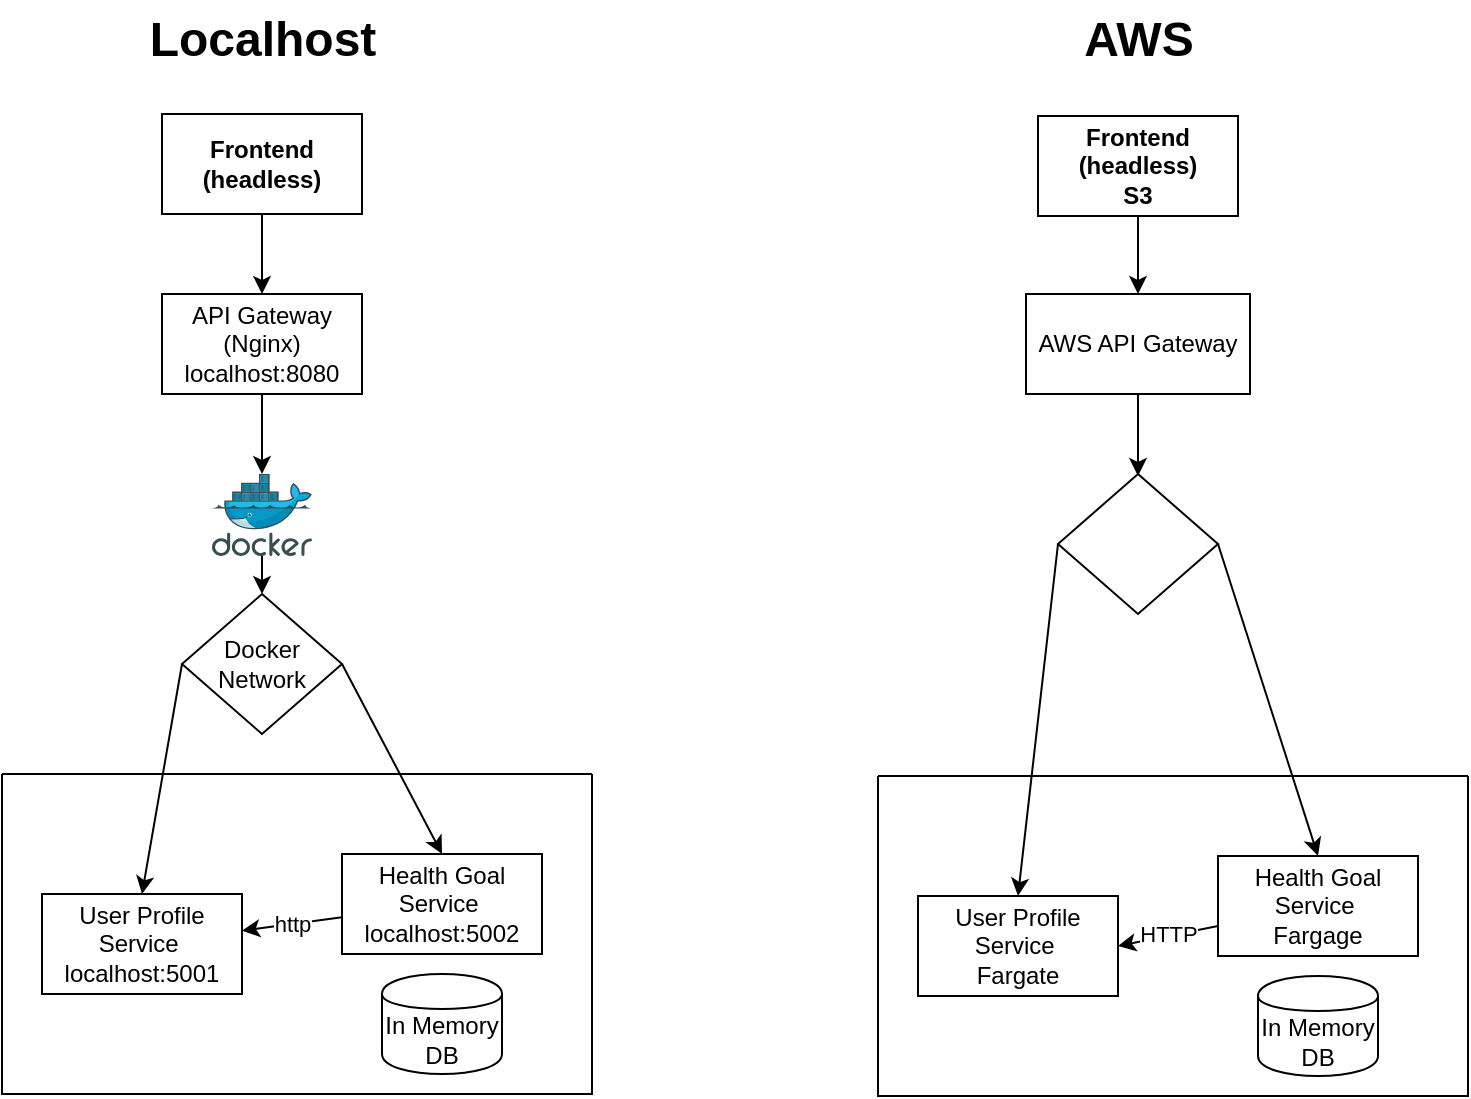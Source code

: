 <mxfile>
    <diagram id="Smpq1kg5UtKRSIPrC06Q" name="Page-1">
        <mxGraphModel dx="1053" dy="731" grid="1" gridSize="10" guides="1" tooltips="1" connect="1" arrows="1" fold="1" page="1" pageScale="1" pageWidth="827" pageHeight="1169" math="0" shadow="0">
            <root>
                <mxCell id="0"/>
                <mxCell id="1" parent="0"/>
                <mxCell id="16" value="" style="edgeStyle=none;html=1;" parent="1" source="8" target="9" edge="1">
                    <mxGeometry relative="1" as="geometry"/>
                </mxCell>
                <mxCell id="8" value="Frontend (headless)" style="html=1;dashed=0;whiteSpace=wrap;fontStyle=1" parent="1" vertex="1">
                    <mxGeometry x="130" y="80" width="100" height="50" as="geometry"/>
                </mxCell>
                <mxCell id="17" value="" style="edgeStyle=none;html=1;" parent="1" source="9" target="10" edge="1">
                    <mxGeometry relative="1" as="geometry"/>
                </mxCell>
                <mxCell id="9" value="API Gateway (Nginx)&lt;div&gt;localhost:8080&lt;br&gt;&lt;/div&gt;" style="html=1;dashed=0;whiteSpace=wrap;" parent="1" vertex="1">
                    <mxGeometry x="130" y="170" width="100" height="50" as="geometry"/>
                </mxCell>
                <mxCell id="20" value="" style="edgeStyle=none;html=1;" parent="1" source="10" target="19" edge="1">
                    <mxGeometry relative="1" as="geometry"/>
                </mxCell>
                <mxCell id="10" value="" style="image;sketch=0;aspect=fixed;html=1;points=[];align=center;fontSize=12;image=img/lib/mscae/Docker.svg;" parent="1" vertex="1">
                    <mxGeometry x="155" y="260" width="50" height="41" as="geometry"/>
                </mxCell>
                <mxCell id="11" value="" style="swimlane;startSize=0;" parent="1" vertex="1">
                    <mxGeometry x="50" y="410" width="295" height="160" as="geometry"/>
                </mxCell>
                <mxCell id="12" value="User Profile Service&amp;nbsp;&lt;br&gt;localhost:5001" style="html=1;dashed=0;whiteSpace=wrap;" parent="11" vertex="1">
                    <mxGeometry x="20" y="60" width="100" height="50" as="geometry"/>
                </mxCell>
                <mxCell id="53" value="" style="edgeStyle=none;html=1;" edge="1" parent="11" source="15" target="12">
                    <mxGeometry relative="1" as="geometry"/>
                </mxCell>
                <mxCell id="54" value="http" style="edgeLabel;html=1;align=center;verticalAlign=middle;resizable=0;points=[];" vertex="1" connectable="0" parent="53">
                    <mxGeometry x="0.008" relative="1" as="geometry">
                        <mxPoint as="offset"/>
                    </mxGeometry>
                </mxCell>
                <mxCell id="15" value="Health Goal Service&amp;nbsp;&lt;br&gt;localhost:5002" style="html=1;dashed=0;whiteSpace=wrap;" parent="11" vertex="1">
                    <mxGeometry x="170" y="40" width="100" height="50" as="geometry"/>
                </mxCell>
                <mxCell id="2" value="In Memory DB" style="shape=cylinder;whiteSpace=wrap;html=1;boundedLbl=1;backgroundOutline=1;" parent="11" vertex="1">
                    <mxGeometry x="190" y="100" width="60" height="50" as="geometry"/>
                </mxCell>
                <mxCell id="23" style="edgeStyle=none;html=1;exitX=0;exitY=0.5;exitDx=0;exitDy=0;entryX=0.5;entryY=0;entryDx=0;entryDy=0;" parent="1" source="19" target="12" edge="1">
                    <mxGeometry relative="1" as="geometry"/>
                </mxCell>
                <mxCell id="19" value="Docker Network" style="shape=rhombus;html=1;dashed=0;whiteSpace=wrap;perimeter=rhombusPerimeter;" parent="1" vertex="1">
                    <mxGeometry x="140" y="320" width="80" height="70" as="geometry"/>
                </mxCell>
                <mxCell id="24" style="edgeStyle=none;html=1;exitX=1;exitY=0.5;exitDx=0;exitDy=0;entryX=0.5;entryY=0;entryDx=0;entryDy=0;" parent="1" source="19" target="15" edge="1">
                    <mxGeometry relative="1" as="geometry"/>
                </mxCell>
                <mxCell id="38" value="" style="edgeStyle=none;html=1;" parent="1" source="39" target="41" edge="1">
                    <mxGeometry relative="1" as="geometry"/>
                </mxCell>
                <mxCell id="39" value="Frontend (headless)&lt;br&gt;S3" style="html=1;dashed=0;whiteSpace=wrap;fontStyle=1" parent="1" vertex="1">
                    <mxGeometry x="568" y="81" width="100" height="50" as="geometry"/>
                </mxCell>
                <mxCell id="40" value="" style="edgeStyle=none;html=1;" parent="1" source="41" edge="1">
                    <mxGeometry relative="1" as="geometry">
                        <mxPoint x="618" y="261" as="targetPoint"/>
                    </mxGeometry>
                </mxCell>
                <mxCell id="41" value="AWS API Gateway" style="html=1;dashed=0;whiteSpace=wrap;" parent="1" vertex="1">
                    <mxGeometry x="562" y="170" width="112" height="50" as="geometry"/>
                </mxCell>
                <mxCell id="44" value="" style="swimlane;startSize=0;" parent="1" vertex="1">
                    <mxGeometry x="488" y="411" width="295" height="160" as="geometry"/>
                </mxCell>
                <mxCell id="45" value="User Profile Service&amp;nbsp;&lt;br&gt;Fargate" style="html=1;dashed=0;whiteSpace=wrap;" parent="44" vertex="1">
                    <mxGeometry x="20" y="60" width="100" height="50" as="geometry"/>
                </mxCell>
                <mxCell id="56" style="edgeStyle=none;html=1;entryX=1;entryY=0.5;entryDx=0;entryDy=0;" edge="1" parent="44" source="46" target="45">
                    <mxGeometry relative="1" as="geometry"/>
                </mxCell>
                <mxCell id="57" value="HTTP" style="edgeLabel;html=1;align=center;verticalAlign=middle;resizable=0;points=[];" vertex="1" connectable="0" parent="56">
                    <mxGeometry x="-0.004" y="-1" relative="1" as="geometry">
                        <mxPoint as="offset"/>
                    </mxGeometry>
                </mxCell>
                <mxCell id="46" value="Health Goal Service&amp;nbsp;&lt;br&gt;Fargage" style="html=1;dashed=0;whiteSpace=wrap;" parent="44" vertex="1">
                    <mxGeometry x="170" y="40" width="100" height="50" as="geometry"/>
                </mxCell>
                <mxCell id="47" value="In Memory DB" style="shape=cylinder;whiteSpace=wrap;html=1;boundedLbl=1;backgroundOutline=1;" parent="44" vertex="1">
                    <mxGeometry x="190" y="100" width="60" height="50" as="geometry"/>
                </mxCell>
                <mxCell id="48" style="edgeStyle=none;html=1;exitX=0;exitY=0.5;exitDx=0;exitDy=0;entryX=0.5;entryY=0;entryDx=0;entryDy=0;" parent="1" source="49" target="45" edge="1">
                    <mxGeometry relative="1" as="geometry"/>
                </mxCell>
                <mxCell id="49" value="" style="shape=rhombus;html=1;dashed=0;whiteSpace=wrap;perimeter=rhombusPerimeter;" parent="1" vertex="1">
                    <mxGeometry x="578" y="260" width="80" height="70" as="geometry"/>
                </mxCell>
                <mxCell id="50" style="edgeStyle=none;html=1;exitX=1;exitY=0.5;exitDx=0;exitDy=0;entryX=0.5;entryY=0;entryDx=0;entryDy=0;" parent="1" source="49" target="46" edge="1">
                    <mxGeometry relative="1" as="geometry"/>
                </mxCell>
                <mxCell id="51" value="&lt;b&gt;&lt;font style=&quot;font-size: 24px;&quot;&gt;Localhost&lt;/font&gt;&lt;/b&gt;" style="text;html=1;align=center;verticalAlign=middle;resizable=0;points=[];autosize=1;strokeColor=none;fillColor=none;" parent="1" vertex="1">
                    <mxGeometry x="110" y="23" width="140" height="40" as="geometry"/>
                </mxCell>
                <mxCell id="52" value="&lt;b&gt;&lt;font style=&quot;font-size: 24px;&quot;&gt;AWS&lt;/font&gt;&lt;/b&gt;" style="text;html=1;align=center;verticalAlign=middle;resizable=0;points=[];autosize=1;strokeColor=none;fillColor=none;" parent="1" vertex="1">
                    <mxGeometry x="578" y="23" width="80" height="40" as="geometry"/>
                </mxCell>
            </root>
        </mxGraphModel>
    </diagram>
</mxfile>